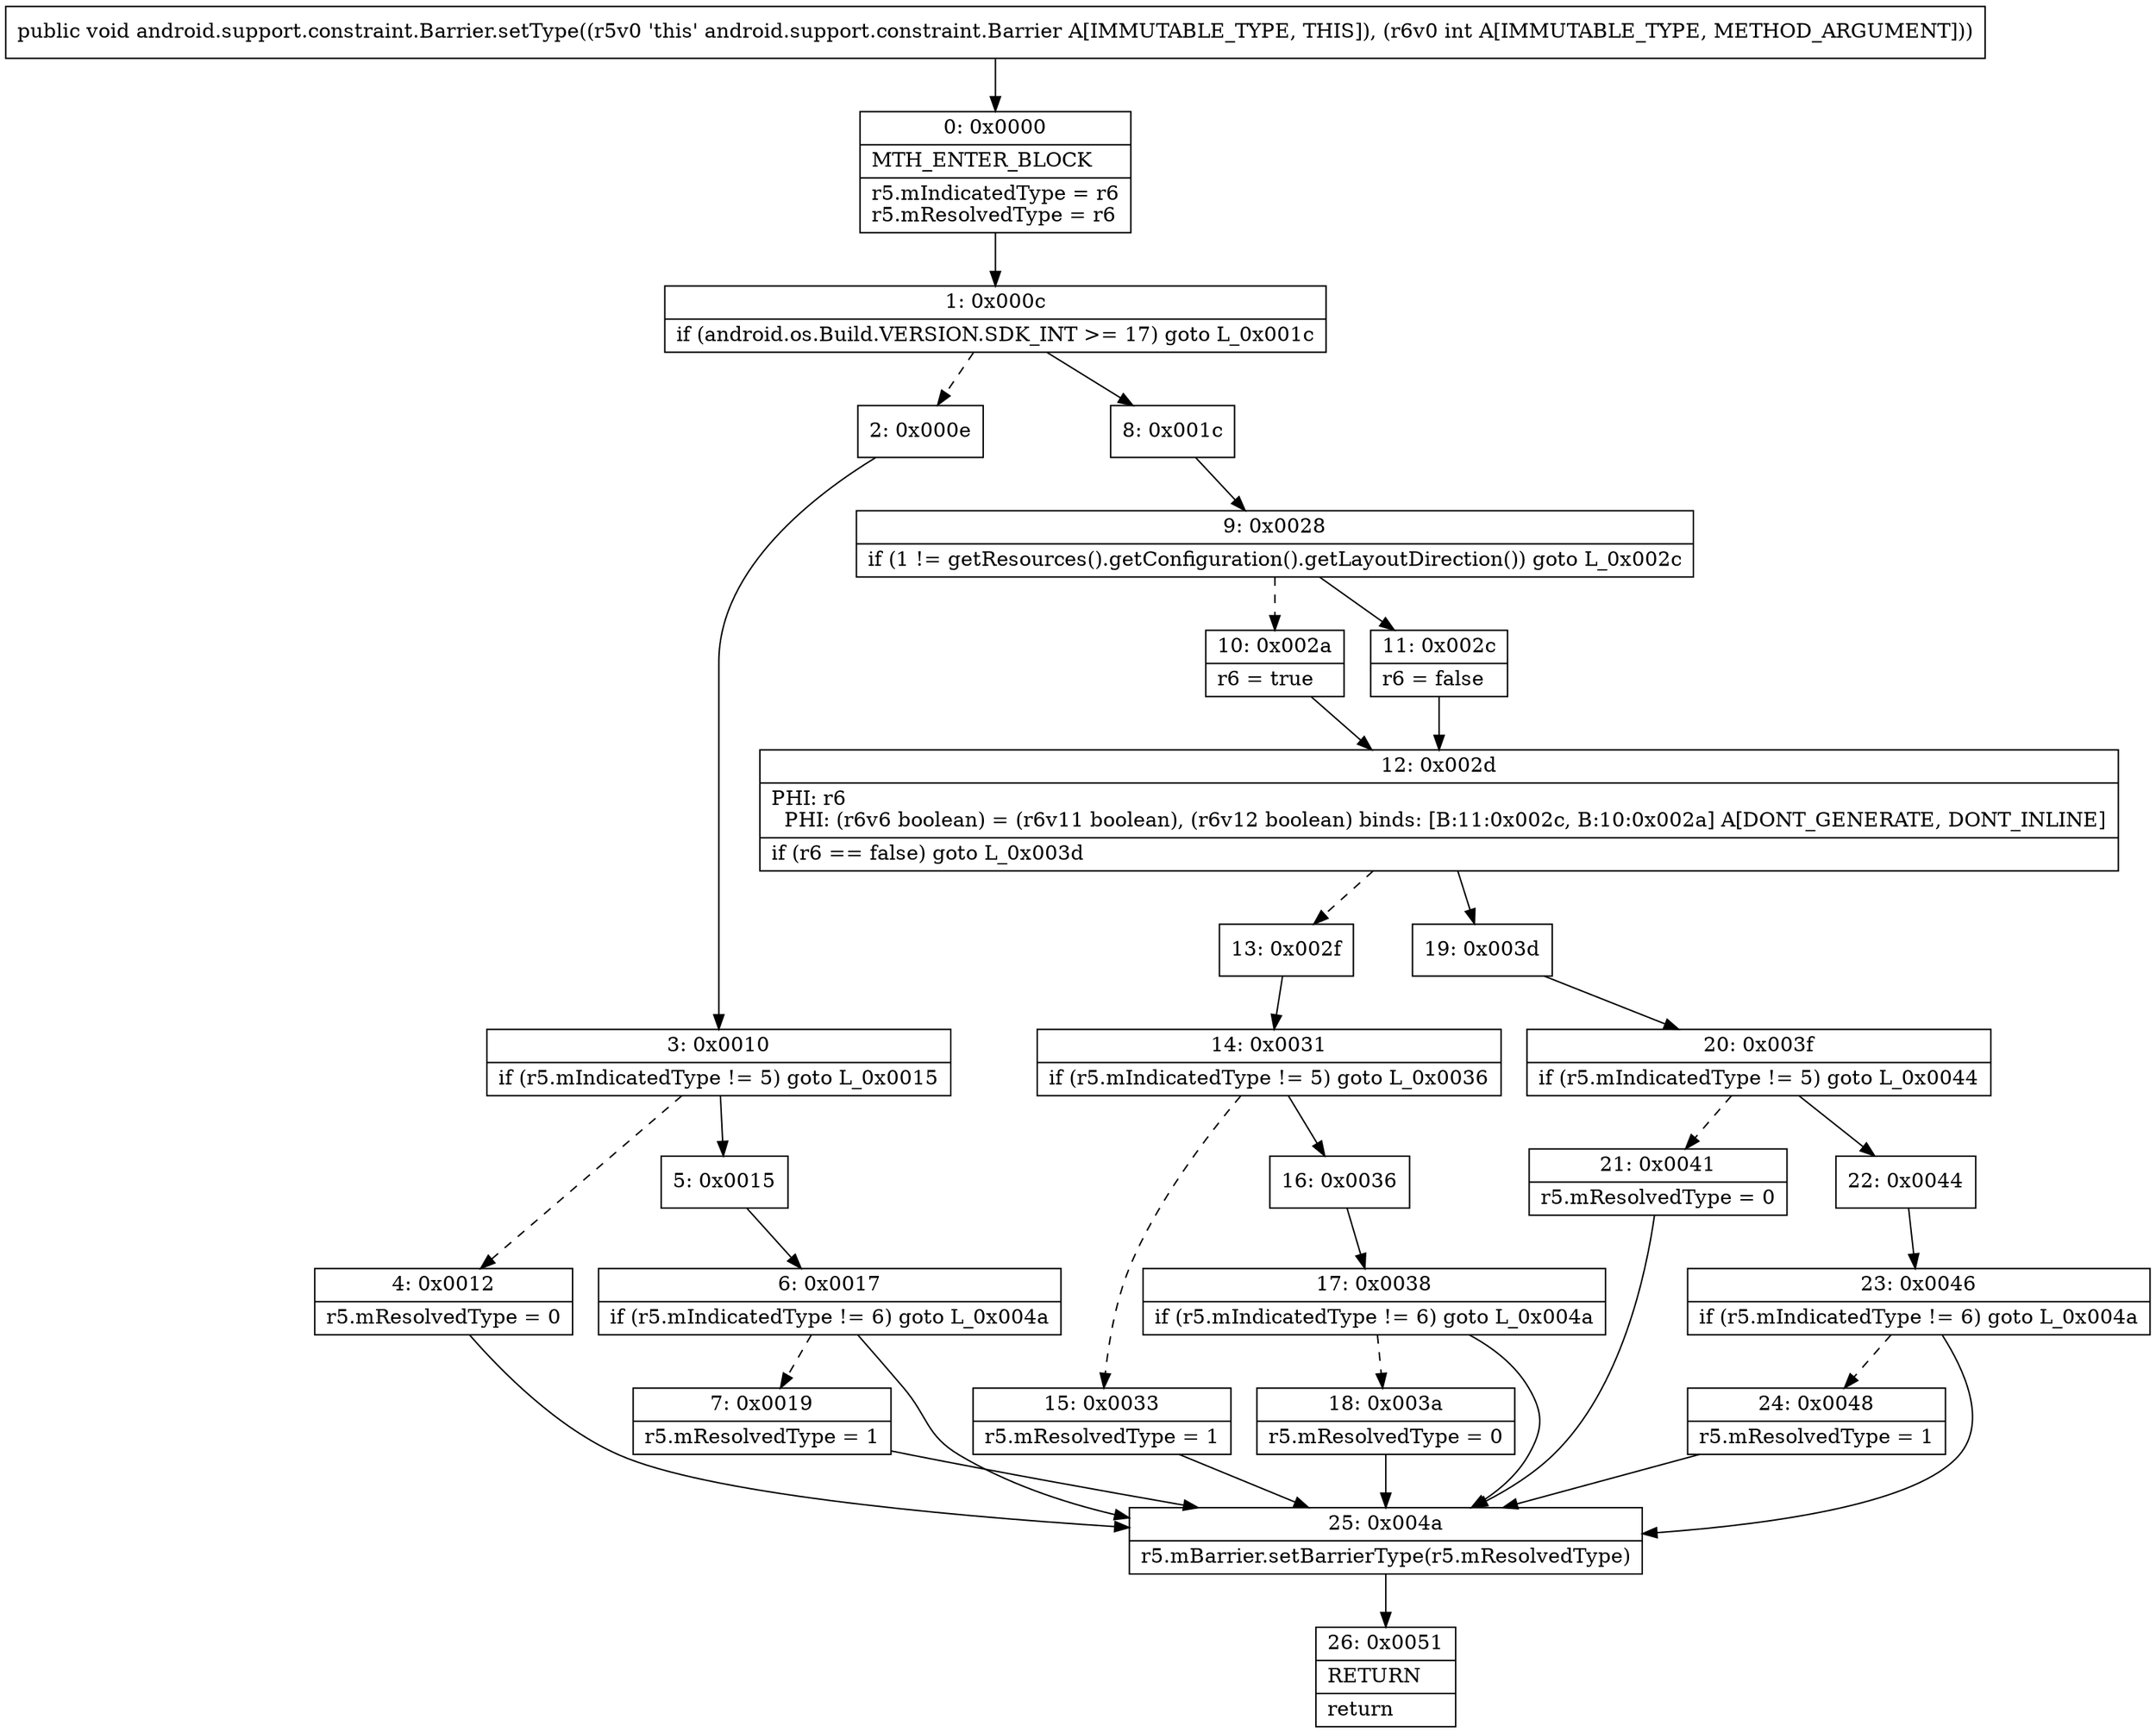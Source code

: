 digraph "CFG forandroid.support.constraint.Barrier.setType(I)V" {
Node_0 [shape=record,label="{0\:\ 0x0000|MTH_ENTER_BLOCK\l|r5.mIndicatedType = r6\lr5.mResolvedType = r6\l}"];
Node_1 [shape=record,label="{1\:\ 0x000c|if (android.os.Build.VERSION.SDK_INT \>= 17) goto L_0x001c\l}"];
Node_2 [shape=record,label="{2\:\ 0x000e}"];
Node_3 [shape=record,label="{3\:\ 0x0010|if (r5.mIndicatedType != 5) goto L_0x0015\l}"];
Node_4 [shape=record,label="{4\:\ 0x0012|r5.mResolvedType = 0\l}"];
Node_5 [shape=record,label="{5\:\ 0x0015}"];
Node_6 [shape=record,label="{6\:\ 0x0017|if (r5.mIndicatedType != 6) goto L_0x004a\l}"];
Node_7 [shape=record,label="{7\:\ 0x0019|r5.mResolvedType = 1\l}"];
Node_8 [shape=record,label="{8\:\ 0x001c}"];
Node_9 [shape=record,label="{9\:\ 0x0028|if (1 != getResources().getConfiguration().getLayoutDirection()) goto L_0x002c\l}"];
Node_10 [shape=record,label="{10\:\ 0x002a|r6 = true\l}"];
Node_11 [shape=record,label="{11\:\ 0x002c|r6 = false\l}"];
Node_12 [shape=record,label="{12\:\ 0x002d|PHI: r6 \l  PHI: (r6v6 boolean) = (r6v11 boolean), (r6v12 boolean) binds: [B:11:0x002c, B:10:0x002a] A[DONT_GENERATE, DONT_INLINE]\l|if (r6 == false) goto L_0x003d\l}"];
Node_13 [shape=record,label="{13\:\ 0x002f}"];
Node_14 [shape=record,label="{14\:\ 0x0031|if (r5.mIndicatedType != 5) goto L_0x0036\l}"];
Node_15 [shape=record,label="{15\:\ 0x0033|r5.mResolvedType = 1\l}"];
Node_16 [shape=record,label="{16\:\ 0x0036}"];
Node_17 [shape=record,label="{17\:\ 0x0038|if (r5.mIndicatedType != 6) goto L_0x004a\l}"];
Node_18 [shape=record,label="{18\:\ 0x003a|r5.mResolvedType = 0\l}"];
Node_19 [shape=record,label="{19\:\ 0x003d}"];
Node_20 [shape=record,label="{20\:\ 0x003f|if (r5.mIndicatedType != 5) goto L_0x0044\l}"];
Node_21 [shape=record,label="{21\:\ 0x0041|r5.mResolvedType = 0\l}"];
Node_22 [shape=record,label="{22\:\ 0x0044}"];
Node_23 [shape=record,label="{23\:\ 0x0046|if (r5.mIndicatedType != 6) goto L_0x004a\l}"];
Node_24 [shape=record,label="{24\:\ 0x0048|r5.mResolvedType = 1\l}"];
Node_25 [shape=record,label="{25\:\ 0x004a|r5.mBarrier.setBarrierType(r5.mResolvedType)\l}"];
Node_26 [shape=record,label="{26\:\ 0x0051|RETURN\l|return\l}"];
MethodNode[shape=record,label="{public void android.support.constraint.Barrier.setType((r5v0 'this' android.support.constraint.Barrier A[IMMUTABLE_TYPE, THIS]), (r6v0 int A[IMMUTABLE_TYPE, METHOD_ARGUMENT])) }"];
MethodNode -> Node_0;
Node_0 -> Node_1;
Node_1 -> Node_2[style=dashed];
Node_1 -> Node_8;
Node_2 -> Node_3;
Node_3 -> Node_4[style=dashed];
Node_3 -> Node_5;
Node_4 -> Node_25;
Node_5 -> Node_6;
Node_6 -> Node_7[style=dashed];
Node_6 -> Node_25;
Node_7 -> Node_25;
Node_8 -> Node_9;
Node_9 -> Node_10[style=dashed];
Node_9 -> Node_11;
Node_10 -> Node_12;
Node_11 -> Node_12;
Node_12 -> Node_13[style=dashed];
Node_12 -> Node_19;
Node_13 -> Node_14;
Node_14 -> Node_15[style=dashed];
Node_14 -> Node_16;
Node_15 -> Node_25;
Node_16 -> Node_17;
Node_17 -> Node_18[style=dashed];
Node_17 -> Node_25;
Node_18 -> Node_25;
Node_19 -> Node_20;
Node_20 -> Node_21[style=dashed];
Node_20 -> Node_22;
Node_21 -> Node_25;
Node_22 -> Node_23;
Node_23 -> Node_24[style=dashed];
Node_23 -> Node_25;
Node_24 -> Node_25;
Node_25 -> Node_26;
}

